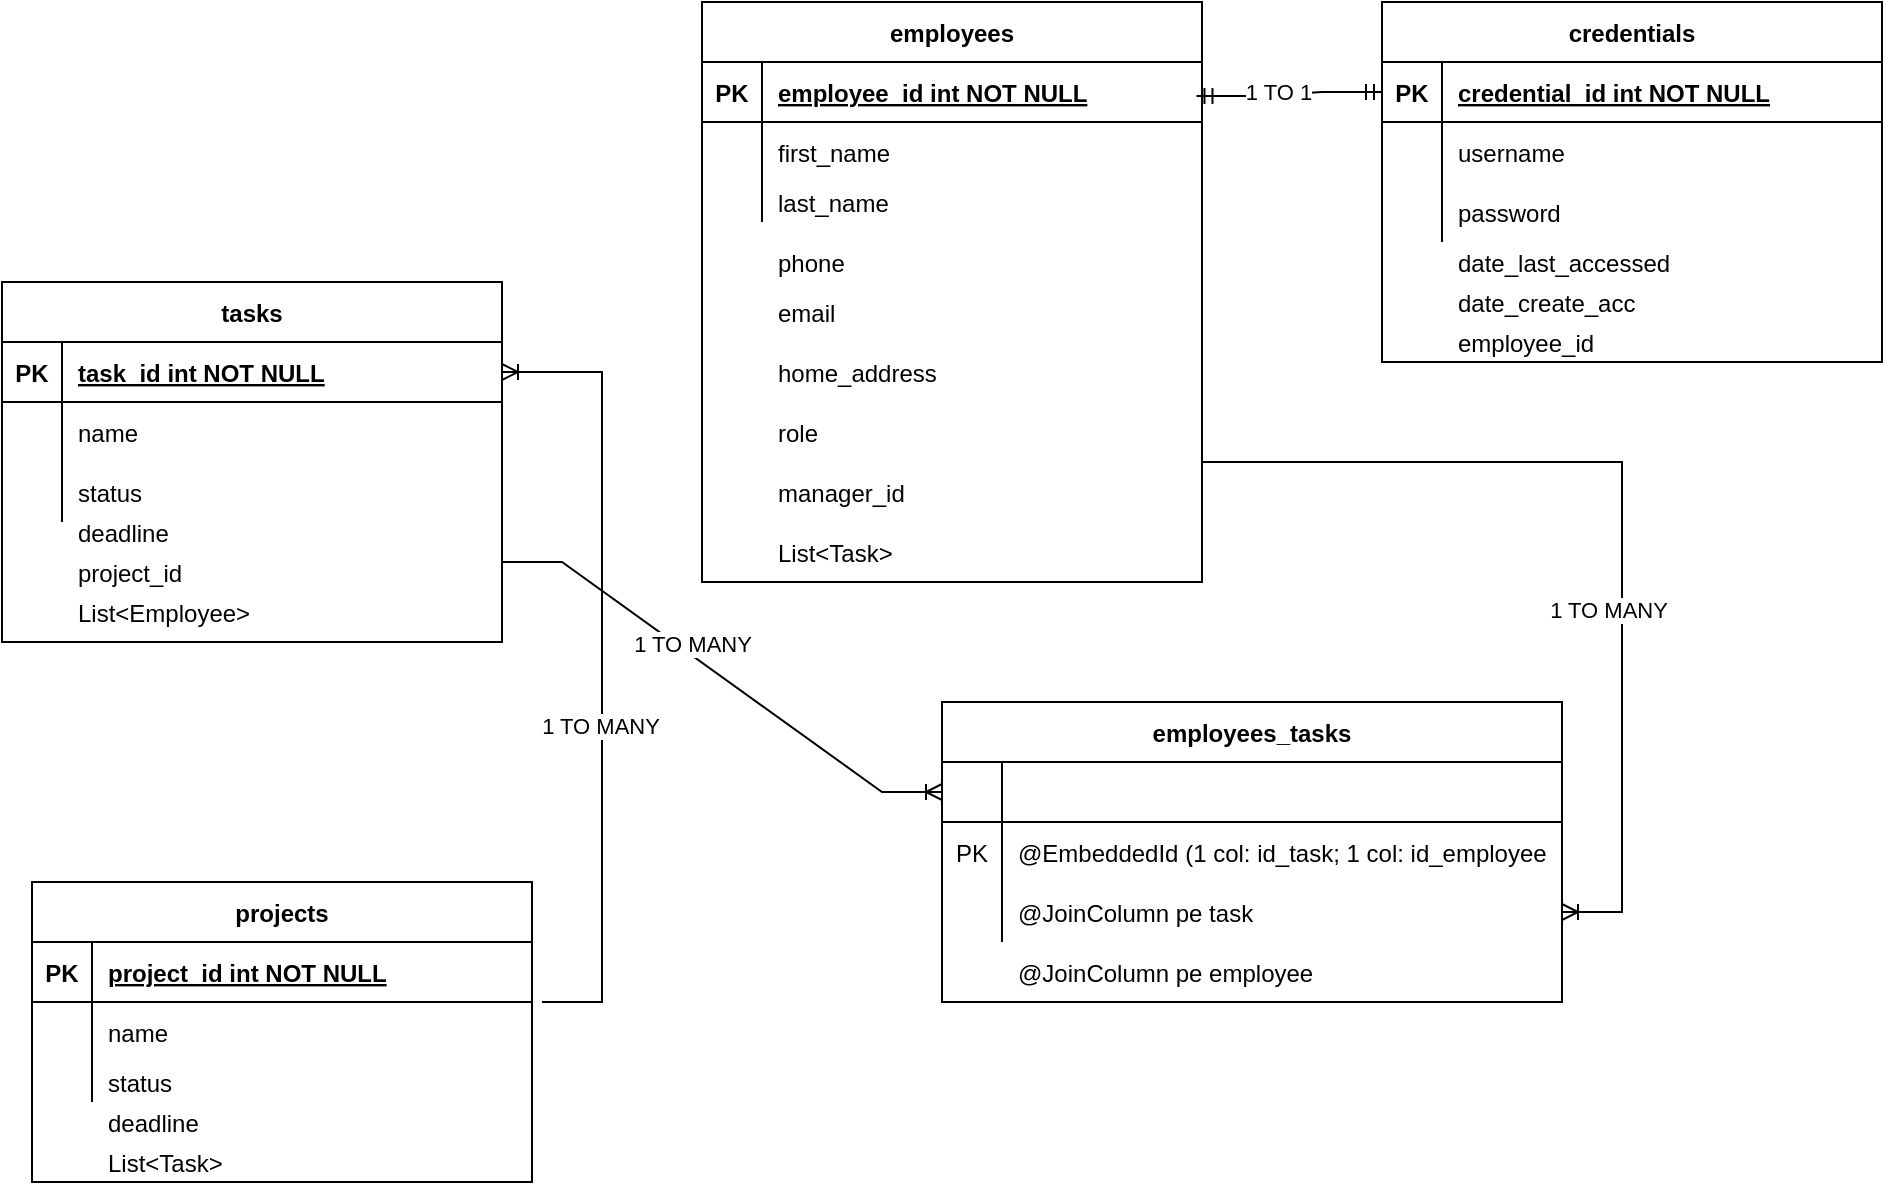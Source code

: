 <mxfile version="15.4.0" type="device"><diagram id="R2lEEEUBdFMjLlhIrx00" name="Page-1"><mxGraphModel dx="1097" dy="689" grid="1" gridSize="10" guides="1" tooltips="1" connect="1" arrows="1" fold="1" page="1" pageScale="1" pageWidth="850" pageHeight="1100" math="0" shadow="0" extFonts="Permanent Marker^https://fonts.googleapis.com/css?family=Permanent+Marker"><root><mxCell id="0"/><mxCell id="1" parent="0"/><mxCell id="C-vyLk0tnHw3VtMMgP7b-2" value="employees" style="shape=table;startSize=30;container=1;collapsible=1;childLayout=tableLayout;fixedRows=1;rowLines=0;fontStyle=1;align=center;resizeLast=1;" parent="1" vertex="1"><mxGeometry x="450" y="120" width="250" height="290" as="geometry"/></mxCell><mxCell id="C-vyLk0tnHw3VtMMgP7b-3" value="" style="shape=partialRectangle;collapsible=0;dropTarget=0;pointerEvents=0;fillColor=none;points=[[0,0.5],[1,0.5]];portConstraint=eastwest;top=0;left=0;right=0;bottom=1;" parent="C-vyLk0tnHw3VtMMgP7b-2" vertex="1"><mxGeometry y="30" width="250" height="30" as="geometry"/></mxCell><mxCell id="C-vyLk0tnHw3VtMMgP7b-4" value="PK" style="shape=partialRectangle;overflow=hidden;connectable=0;fillColor=none;top=0;left=0;bottom=0;right=0;fontStyle=1;" parent="C-vyLk0tnHw3VtMMgP7b-3" vertex="1"><mxGeometry width="30" height="30" as="geometry"><mxRectangle width="30" height="30" as="alternateBounds"/></mxGeometry></mxCell><mxCell id="C-vyLk0tnHw3VtMMgP7b-5" value="employee_id int NOT NULL " style="shape=partialRectangle;overflow=hidden;connectable=0;fillColor=none;top=0;left=0;bottom=0;right=0;align=left;spacingLeft=6;fontStyle=5;" parent="C-vyLk0tnHw3VtMMgP7b-3" vertex="1"><mxGeometry x="30" width="220" height="30" as="geometry"><mxRectangle width="220" height="30" as="alternateBounds"/></mxGeometry></mxCell><mxCell id="C-vyLk0tnHw3VtMMgP7b-6" value="" style="shape=partialRectangle;collapsible=0;dropTarget=0;pointerEvents=0;fillColor=none;points=[[0,0.5],[1,0.5]];portConstraint=eastwest;top=0;left=0;right=0;bottom=0;" parent="C-vyLk0tnHw3VtMMgP7b-2" vertex="1"><mxGeometry y="60" width="250" height="30" as="geometry"/></mxCell><mxCell id="C-vyLk0tnHw3VtMMgP7b-7" value="" style="shape=partialRectangle;overflow=hidden;connectable=0;fillColor=none;top=0;left=0;bottom=0;right=0;" parent="C-vyLk0tnHw3VtMMgP7b-6" vertex="1"><mxGeometry width="30" height="30" as="geometry"><mxRectangle width="30" height="30" as="alternateBounds"/></mxGeometry></mxCell><mxCell id="C-vyLk0tnHw3VtMMgP7b-8" value="first_name" style="shape=partialRectangle;overflow=hidden;connectable=0;fillColor=none;top=0;left=0;bottom=0;right=0;align=left;spacingLeft=6;" parent="C-vyLk0tnHw3VtMMgP7b-6" vertex="1"><mxGeometry x="30" width="220" height="30" as="geometry"><mxRectangle width="220" height="30" as="alternateBounds"/></mxGeometry></mxCell><mxCell id="C-vyLk0tnHw3VtMMgP7b-9" value="" style="shape=partialRectangle;collapsible=0;dropTarget=0;pointerEvents=0;fillColor=none;points=[[0,0.5],[1,0.5]];portConstraint=eastwest;top=0;left=0;right=0;bottom=0;" parent="C-vyLk0tnHw3VtMMgP7b-2" vertex="1"><mxGeometry y="90" width="250" height="20" as="geometry"/></mxCell><mxCell id="C-vyLk0tnHw3VtMMgP7b-10" value="" style="shape=partialRectangle;overflow=hidden;connectable=0;fillColor=none;top=0;left=0;bottom=0;right=0;" parent="C-vyLk0tnHw3VtMMgP7b-9" vertex="1"><mxGeometry width="30" height="20" as="geometry"><mxRectangle width="30" height="20" as="alternateBounds"/></mxGeometry></mxCell><mxCell id="C-vyLk0tnHw3VtMMgP7b-11" value="last_name" style="shape=partialRectangle;overflow=hidden;connectable=0;fillColor=none;top=0;left=0;bottom=0;right=0;align=left;spacingLeft=6;" parent="C-vyLk0tnHw3VtMMgP7b-9" vertex="1"><mxGeometry x="30" width="220" height="20" as="geometry"><mxRectangle width="220" height="20" as="alternateBounds"/></mxGeometry></mxCell><mxCell id="C-vyLk0tnHw3VtMMgP7b-13" value="credentials" style="shape=table;startSize=30;container=1;collapsible=1;childLayout=tableLayout;fixedRows=1;rowLines=0;fontStyle=1;align=center;resizeLast=1;" parent="1" vertex="1"><mxGeometry x="790" y="120" width="250" height="180" as="geometry"/></mxCell><mxCell id="C-vyLk0tnHw3VtMMgP7b-14" value="" style="shape=partialRectangle;collapsible=0;dropTarget=0;pointerEvents=0;fillColor=none;points=[[0,0.5],[1,0.5]];portConstraint=eastwest;top=0;left=0;right=0;bottom=1;" parent="C-vyLk0tnHw3VtMMgP7b-13" vertex="1"><mxGeometry y="30" width="250" height="30" as="geometry"/></mxCell><mxCell id="C-vyLk0tnHw3VtMMgP7b-15" value="PK" style="shape=partialRectangle;overflow=hidden;connectable=0;fillColor=none;top=0;left=0;bottom=0;right=0;fontStyle=1;" parent="C-vyLk0tnHw3VtMMgP7b-14" vertex="1"><mxGeometry width="30" height="30" as="geometry"><mxRectangle width="30" height="30" as="alternateBounds"/></mxGeometry></mxCell><mxCell id="C-vyLk0tnHw3VtMMgP7b-16" value="credential_id int NOT NULL " style="shape=partialRectangle;overflow=hidden;connectable=0;fillColor=none;top=0;left=0;bottom=0;right=0;align=left;spacingLeft=6;fontStyle=5;" parent="C-vyLk0tnHw3VtMMgP7b-14" vertex="1"><mxGeometry x="30" width="220" height="30" as="geometry"><mxRectangle width="220" height="30" as="alternateBounds"/></mxGeometry></mxCell><mxCell id="C-vyLk0tnHw3VtMMgP7b-17" value="" style="shape=partialRectangle;collapsible=0;dropTarget=0;pointerEvents=0;fillColor=none;points=[[0,0.5],[1,0.5]];portConstraint=eastwest;top=0;left=0;right=0;bottom=0;" parent="C-vyLk0tnHw3VtMMgP7b-13" vertex="1"><mxGeometry y="60" width="250" height="30" as="geometry"/></mxCell><mxCell id="C-vyLk0tnHw3VtMMgP7b-18" value="" style="shape=partialRectangle;overflow=hidden;connectable=0;fillColor=none;top=0;left=0;bottom=0;right=0;" parent="C-vyLk0tnHw3VtMMgP7b-17" vertex="1"><mxGeometry width="30" height="30" as="geometry"><mxRectangle width="30" height="30" as="alternateBounds"/></mxGeometry></mxCell><mxCell id="C-vyLk0tnHw3VtMMgP7b-19" value="username" style="shape=partialRectangle;overflow=hidden;connectable=0;fillColor=none;top=0;left=0;bottom=0;right=0;align=left;spacingLeft=6;" parent="C-vyLk0tnHw3VtMMgP7b-17" vertex="1"><mxGeometry x="30" width="220" height="30" as="geometry"><mxRectangle width="220" height="30" as="alternateBounds"/></mxGeometry></mxCell><mxCell id="C-vyLk0tnHw3VtMMgP7b-20" value="" style="shape=partialRectangle;collapsible=0;dropTarget=0;pointerEvents=0;fillColor=none;points=[[0,0.5],[1,0.5]];portConstraint=eastwest;top=0;left=0;right=0;bottom=0;" parent="C-vyLk0tnHw3VtMMgP7b-13" vertex="1"><mxGeometry y="90" width="250" height="30" as="geometry"/></mxCell><mxCell id="C-vyLk0tnHw3VtMMgP7b-21" value="" style="shape=partialRectangle;overflow=hidden;connectable=0;fillColor=none;top=0;left=0;bottom=0;right=0;" parent="C-vyLk0tnHw3VtMMgP7b-20" vertex="1"><mxGeometry width="30" height="30" as="geometry"><mxRectangle width="30" height="30" as="alternateBounds"/></mxGeometry></mxCell><mxCell id="C-vyLk0tnHw3VtMMgP7b-22" value="password" style="shape=partialRectangle;overflow=hidden;connectable=0;fillColor=none;top=0;left=0;bottom=0;right=0;align=left;spacingLeft=6;" parent="C-vyLk0tnHw3VtMMgP7b-20" vertex="1"><mxGeometry x="30" width="220" height="30" as="geometry"><mxRectangle width="220" height="30" as="alternateBounds"/></mxGeometry></mxCell><mxCell id="ia0K7sIb8tZt_uEATC-8-1" value="tasks" style="shape=table;startSize=30;container=1;collapsible=1;childLayout=tableLayout;fixedRows=1;rowLines=0;fontStyle=1;align=center;resizeLast=1;" parent="1" vertex="1"><mxGeometry x="100" y="260" width="250" height="180" as="geometry"/></mxCell><mxCell id="ia0K7sIb8tZt_uEATC-8-2" value="" style="shape=partialRectangle;collapsible=0;dropTarget=0;pointerEvents=0;fillColor=none;points=[[0,0.5],[1,0.5]];portConstraint=eastwest;top=0;left=0;right=0;bottom=1;" parent="ia0K7sIb8tZt_uEATC-8-1" vertex="1"><mxGeometry y="30" width="250" height="30" as="geometry"/></mxCell><mxCell id="ia0K7sIb8tZt_uEATC-8-3" value="PK" style="shape=partialRectangle;overflow=hidden;connectable=0;fillColor=none;top=0;left=0;bottom=0;right=0;fontStyle=1;" parent="ia0K7sIb8tZt_uEATC-8-2" vertex="1"><mxGeometry width="30" height="30" as="geometry"><mxRectangle width="30" height="30" as="alternateBounds"/></mxGeometry></mxCell><mxCell id="ia0K7sIb8tZt_uEATC-8-4" value="task_id int NOT NULL " style="shape=partialRectangle;overflow=hidden;connectable=0;fillColor=none;top=0;left=0;bottom=0;right=0;align=left;spacingLeft=6;fontStyle=5;" parent="ia0K7sIb8tZt_uEATC-8-2" vertex="1"><mxGeometry x="30" width="220" height="30" as="geometry"><mxRectangle width="220" height="30" as="alternateBounds"/></mxGeometry></mxCell><mxCell id="ia0K7sIb8tZt_uEATC-8-5" value="" style="shape=partialRectangle;collapsible=0;dropTarget=0;pointerEvents=0;fillColor=none;points=[[0,0.5],[1,0.5]];portConstraint=eastwest;top=0;left=0;right=0;bottom=0;" parent="ia0K7sIb8tZt_uEATC-8-1" vertex="1"><mxGeometry y="60" width="250" height="30" as="geometry"/></mxCell><mxCell id="ia0K7sIb8tZt_uEATC-8-6" value="" style="shape=partialRectangle;overflow=hidden;connectable=0;fillColor=none;top=0;left=0;bottom=0;right=0;" parent="ia0K7sIb8tZt_uEATC-8-5" vertex="1"><mxGeometry width="30" height="30" as="geometry"><mxRectangle width="30" height="30" as="alternateBounds"/></mxGeometry></mxCell><mxCell id="ia0K7sIb8tZt_uEATC-8-7" value="name" style="shape=partialRectangle;overflow=hidden;connectable=0;fillColor=none;top=0;left=0;bottom=0;right=0;align=left;spacingLeft=6;" parent="ia0K7sIb8tZt_uEATC-8-5" vertex="1"><mxGeometry x="30" width="220" height="30" as="geometry"><mxRectangle width="220" height="30" as="alternateBounds"/></mxGeometry></mxCell><mxCell id="ia0K7sIb8tZt_uEATC-8-8" value="" style="shape=partialRectangle;collapsible=0;dropTarget=0;pointerEvents=0;fillColor=none;points=[[0,0.5],[1,0.5]];portConstraint=eastwest;top=0;left=0;right=0;bottom=0;" parent="ia0K7sIb8tZt_uEATC-8-1" vertex="1"><mxGeometry y="90" width="250" height="30" as="geometry"/></mxCell><mxCell id="ia0K7sIb8tZt_uEATC-8-9" value="" style="shape=partialRectangle;overflow=hidden;connectable=0;fillColor=none;top=0;left=0;bottom=0;right=0;" parent="ia0K7sIb8tZt_uEATC-8-8" vertex="1"><mxGeometry width="30" height="30" as="geometry"><mxRectangle width="30" height="30" as="alternateBounds"/></mxGeometry></mxCell><mxCell id="ia0K7sIb8tZt_uEATC-8-10" value="status" style="shape=partialRectangle;overflow=hidden;connectable=0;fillColor=none;top=0;left=0;bottom=0;right=0;align=left;spacingLeft=6;" parent="ia0K7sIb8tZt_uEATC-8-8" vertex="1"><mxGeometry x="30" width="220" height="30" as="geometry"><mxRectangle width="220" height="30" as="alternateBounds"/></mxGeometry></mxCell><mxCell id="ia0K7sIb8tZt_uEATC-8-11" value="date_create_acc" style="shape=partialRectangle;overflow=hidden;connectable=0;fillColor=none;top=0;left=0;bottom=0;right=0;align=left;spacingLeft=6;" parent="1" vertex="1"><mxGeometry x="820" y="260" width="220" height="20" as="geometry"><mxRectangle width="220" height="20" as="alternateBounds"/></mxGeometry></mxCell><mxCell id="ia0K7sIb8tZt_uEATC-8-13" value="date_last_accessed" style="shape=partialRectangle;overflow=hidden;connectable=0;fillColor=none;top=0;left=0;bottom=0;right=0;align=left;spacingLeft=6;" parent="1" vertex="1"><mxGeometry x="820" y="240" width="220" height="20" as="geometry"><mxRectangle width="220" height="20" as="alternateBounds"/></mxGeometry></mxCell><mxCell id="ia0K7sIb8tZt_uEATC-8-15" value="" style="edgeStyle=entityRelationEdgeStyle;fontSize=12;html=1;endArrow=ERmandOne;startArrow=ERmandOne;rounded=0;entryX=0.989;entryY=0.162;entryDx=0;entryDy=0;entryPerimeter=0;" parent="1" source="C-vyLk0tnHw3VtMMgP7b-14" target="C-vyLk0tnHw3VtMMgP7b-2" edge="1"><mxGeometry width="100" height="100" relative="1" as="geometry"><mxPoint x="700" y="370" as="sourcePoint"/><mxPoint x="770" y="135" as="targetPoint"/></mxGeometry></mxCell><mxCell id="ia0K7sIb8tZt_uEATC-8-16" value="1 TO 1" style="edgeLabel;html=1;align=center;verticalAlign=middle;resizable=0;points=[];" parent="ia0K7sIb8tZt_uEATC-8-15" vertex="1" connectable="0"><mxGeometry x="0.122" y="-2" relative="1" as="geometry"><mxPoint as="offset"/></mxGeometry></mxCell><mxCell id="ia0K7sIb8tZt_uEATC-8-19" value="phone" style="shape=partialRectangle;overflow=hidden;connectable=0;fillColor=none;top=0;left=0;bottom=0;right=0;align=left;spacingLeft=6;" parent="1" vertex="1"><mxGeometry x="480" y="235" width="220" height="30" as="geometry"/></mxCell><mxCell id="ia0K7sIb8tZt_uEATC-8-20" value="email" style="shape=partialRectangle;overflow=hidden;connectable=0;fillColor=none;top=0;left=0;bottom=0;right=0;align=left;spacingLeft=6;" parent="1" vertex="1"><mxGeometry x="480" y="260" width="220" height="30" as="geometry"/></mxCell><mxCell id="ia0K7sIb8tZt_uEATC-8-21" value="home_address" style="shape=partialRectangle;overflow=hidden;connectable=0;fillColor=none;top=0;left=0;bottom=0;right=0;align=left;spacingLeft=6;" parent="1" vertex="1"><mxGeometry x="480" y="290" width="220" height="30" as="geometry"/></mxCell><mxCell id="ia0K7sIb8tZt_uEATC-8-22" value="List&lt;Task&gt;" style="shape=partialRectangle;overflow=hidden;connectable=0;fillColor=none;top=0;left=0;bottom=0;right=0;align=left;spacingLeft=6;" parent="1" vertex="1"><mxGeometry x="480" y="380" width="220" height="30" as="geometry"/></mxCell><mxCell id="ia0K7sIb8tZt_uEATC-8-23" value="role" style="shape=partialRectangle;overflow=hidden;connectable=0;fillColor=none;top=0;left=0;bottom=0;right=0;align=left;spacingLeft=6;" parent="1" vertex="1"><mxGeometry x="480" y="320" width="220" height="30" as="geometry"/></mxCell><mxCell id="ia0K7sIb8tZt_uEATC-8-24" value="manager_id" style="shape=partialRectangle;overflow=hidden;connectable=0;fillColor=none;top=0;left=0;bottom=0;right=0;align=left;spacingLeft=6;" parent="1" vertex="1"><mxGeometry x="480" y="350" width="220" height="30" as="geometry"/></mxCell><mxCell id="ia0K7sIb8tZt_uEATC-8-27" value="deadline" style="shape=partialRectangle;overflow=hidden;connectable=0;fillColor=none;top=0;left=0;bottom=0;right=0;align=left;spacingLeft=6;" parent="1" vertex="1"><mxGeometry x="130" y="370" width="220" height="30" as="geometry"><mxRectangle width="220" height="30" as="alternateBounds"/></mxGeometry></mxCell><mxCell id="ia0K7sIb8tZt_uEATC-8-28" value="project_id" style="shape=partialRectangle;overflow=hidden;connectable=0;fillColor=none;top=0;left=0;bottom=0;right=0;align=left;spacingLeft=6;" parent="1" vertex="1"><mxGeometry x="130" y="390" width="220" height="30" as="geometry"><mxRectangle width="220" height="30" as="alternateBounds"/></mxGeometry></mxCell><mxCell id="ia0K7sIb8tZt_uEATC-8-29" value="List&lt;Employee&gt;" style="shape=partialRectangle;overflow=hidden;connectable=0;fillColor=none;top=0;left=0;bottom=0;right=0;align=left;spacingLeft=6;" parent="1" vertex="1"><mxGeometry x="130" y="410" width="220" height="30" as="geometry"><mxRectangle width="220" height="30" as="alternateBounds"/></mxGeometry></mxCell><mxCell id="ia0K7sIb8tZt_uEATC-8-50" value="projects" style="shape=table;startSize=30;container=1;collapsible=1;childLayout=tableLayout;fixedRows=1;rowLines=0;fontStyle=1;align=center;resizeLast=1;" parent="1" vertex="1"><mxGeometry x="115" y="560" width="250" height="150" as="geometry"/></mxCell><mxCell id="ia0K7sIb8tZt_uEATC-8-51" value="" style="shape=partialRectangle;collapsible=0;dropTarget=0;pointerEvents=0;fillColor=none;points=[[0,0.5],[1,0.5]];portConstraint=eastwest;top=0;left=0;right=0;bottom=1;" parent="ia0K7sIb8tZt_uEATC-8-50" vertex="1"><mxGeometry y="30" width="250" height="30" as="geometry"/></mxCell><mxCell id="ia0K7sIb8tZt_uEATC-8-52" value="PK" style="shape=partialRectangle;overflow=hidden;connectable=0;fillColor=none;top=0;left=0;bottom=0;right=0;fontStyle=1;" parent="ia0K7sIb8tZt_uEATC-8-51" vertex="1"><mxGeometry width="30" height="30" as="geometry"><mxRectangle width="30" height="30" as="alternateBounds"/></mxGeometry></mxCell><mxCell id="ia0K7sIb8tZt_uEATC-8-53" value="project_id int NOT NULL " style="shape=partialRectangle;overflow=hidden;connectable=0;fillColor=none;top=0;left=0;bottom=0;right=0;align=left;spacingLeft=6;fontStyle=5;" parent="ia0K7sIb8tZt_uEATC-8-51" vertex="1"><mxGeometry x="30" width="220" height="30" as="geometry"><mxRectangle width="220" height="30" as="alternateBounds"/></mxGeometry></mxCell><mxCell id="ia0K7sIb8tZt_uEATC-8-54" value="" style="shape=partialRectangle;collapsible=0;dropTarget=0;pointerEvents=0;fillColor=none;points=[[0,0.5],[1,0.5]];portConstraint=eastwest;top=0;left=0;right=0;bottom=0;" parent="ia0K7sIb8tZt_uEATC-8-50" vertex="1"><mxGeometry y="60" width="250" height="30" as="geometry"/></mxCell><mxCell id="ia0K7sIb8tZt_uEATC-8-55" value="" style="shape=partialRectangle;overflow=hidden;connectable=0;fillColor=none;top=0;left=0;bottom=0;right=0;" parent="ia0K7sIb8tZt_uEATC-8-54" vertex="1"><mxGeometry width="30" height="30" as="geometry"><mxRectangle width="30" height="30" as="alternateBounds"/></mxGeometry></mxCell><mxCell id="ia0K7sIb8tZt_uEATC-8-56" value="name" style="shape=partialRectangle;overflow=hidden;connectable=0;fillColor=none;top=0;left=0;bottom=0;right=0;align=left;spacingLeft=6;" parent="ia0K7sIb8tZt_uEATC-8-54" vertex="1"><mxGeometry x="30" width="220" height="30" as="geometry"><mxRectangle width="220" height="30" as="alternateBounds"/></mxGeometry></mxCell><mxCell id="ia0K7sIb8tZt_uEATC-8-57" value="" style="shape=partialRectangle;collapsible=0;dropTarget=0;pointerEvents=0;fillColor=none;points=[[0,0.5],[1,0.5]];portConstraint=eastwest;top=0;left=0;right=0;bottom=0;" parent="ia0K7sIb8tZt_uEATC-8-50" vertex="1"><mxGeometry y="90" width="250" height="20" as="geometry"/></mxCell><mxCell id="ia0K7sIb8tZt_uEATC-8-58" value="" style="shape=partialRectangle;overflow=hidden;connectable=0;fillColor=none;top=0;left=0;bottom=0;right=0;" parent="ia0K7sIb8tZt_uEATC-8-57" vertex="1"><mxGeometry width="30" height="20" as="geometry"><mxRectangle width="30" height="20" as="alternateBounds"/></mxGeometry></mxCell><mxCell id="ia0K7sIb8tZt_uEATC-8-59" value="status" style="shape=partialRectangle;overflow=hidden;connectable=0;fillColor=none;top=0;left=0;bottom=0;right=0;align=left;spacingLeft=6;" parent="ia0K7sIb8tZt_uEATC-8-57" vertex="1"><mxGeometry x="30" width="220" height="20" as="geometry"><mxRectangle width="220" height="20" as="alternateBounds"/></mxGeometry></mxCell><mxCell id="ia0K7sIb8tZt_uEATC-8-60" value="deadline" style="shape=partialRectangle;overflow=hidden;connectable=0;fillColor=none;top=0;left=0;bottom=0;right=0;align=left;spacingLeft=6;" parent="1" vertex="1"><mxGeometry x="145" y="670" width="220" height="20" as="geometry"><mxRectangle width="220" height="20" as="alternateBounds"/></mxGeometry></mxCell><mxCell id="ia0K7sIb8tZt_uEATC-8-61" value="List&lt;Task&gt;" style="shape=partialRectangle;overflow=hidden;connectable=0;fillColor=none;top=0;left=0;bottom=0;right=0;align=left;spacingLeft=6;" parent="1" vertex="1"><mxGeometry x="145" y="690" width="220" height="20" as="geometry"><mxRectangle width="220" height="20" as="alternateBounds"/></mxGeometry></mxCell><mxCell id="ia0K7sIb8tZt_uEATC-8-62" value="" style="edgeStyle=entityRelationEdgeStyle;fontSize=12;html=1;endArrow=ERoneToMany;rounded=0;" parent="1" target="ia0K7sIb8tZt_uEATC-8-2" edge="1"><mxGeometry width="100" height="100" relative="1" as="geometry"><mxPoint x="370" y="620" as="sourcePoint"/><mxPoint x="30" y="360" as="targetPoint"/></mxGeometry></mxCell><mxCell id="ia0K7sIb8tZt_uEATC-8-63" value="1 TO MANY" style="edgeLabel;html=1;align=center;verticalAlign=middle;resizable=0;points=[];" parent="ia0K7sIb8tZt_uEATC-8-62" vertex="1" connectable="0"><mxGeometry x="-0.163" y="2" relative="1" as="geometry"><mxPoint x="1" y="-3" as="offset"/></mxGeometry></mxCell><mxCell id="ia0K7sIb8tZt_uEATC-8-64" value="employees_tasks" style="shape=table;startSize=30;container=1;collapsible=1;childLayout=tableLayout;fixedRows=1;rowLines=0;fontStyle=1;align=center;resizeLast=1;" parent="1" vertex="1"><mxGeometry x="570" y="470" width="310" height="150" as="geometry"/></mxCell><mxCell id="ia0K7sIb8tZt_uEATC-8-65" value="" style="shape=partialRectangle;collapsible=0;dropTarget=0;pointerEvents=0;fillColor=none;points=[[0,0.5],[1,0.5]];portConstraint=eastwest;top=0;left=0;right=0;bottom=1;" parent="ia0K7sIb8tZt_uEATC-8-64" vertex="1"><mxGeometry y="30" width="310" height="30" as="geometry"/></mxCell><mxCell id="ia0K7sIb8tZt_uEATC-8-66" value="" style="shape=partialRectangle;overflow=hidden;connectable=0;fillColor=none;top=0;left=0;bottom=0;right=0;fontStyle=1;" parent="ia0K7sIb8tZt_uEATC-8-65" vertex="1"><mxGeometry width="30" height="30" as="geometry"><mxRectangle width="30" height="30" as="alternateBounds"/></mxGeometry></mxCell><mxCell id="ia0K7sIb8tZt_uEATC-8-67" value="" style="shape=partialRectangle;overflow=hidden;connectable=0;fillColor=none;top=0;left=0;bottom=0;right=0;align=left;spacingLeft=6;fontStyle=5;" parent="ia0K7sIb8tZt_uEATC-8-65" vertex="1"><mxGeometry x="30" width="280" height="30" as="geometry"><mxRectangle width="280" height="30" as="alternateBounds"/></mxGeometry></mxCell><mxCell id="ia0K7sIb8tZt_uEATC-8-68" value="" style="shape=partialRectangle;collapsible=0;dropTarget=0;pointerEvents=0;fillColor=none;points=[[0,0.5],[1,0.5]];portConstraint=eastwest;top=0;left=0;right=0;bottom=0;" parent="ia0K7sIb8tZt_uEATC-8-64" vertex="1"><mxGeometry y="60" width="310" height="30" as="geometry"/></mxCell><mxCell id="ia0K7sIb8tZt_uEATC-8-69" value="PK" style="shape=partialRectangle;overflow=hidden;connectable=0;fillColor=none;top=0;left=0;bottom=0;right=0;" parent="ia0K7sIb8tZt_uEATC-8-68" vertex="1"><mxGeometry width="30" height="30" as="geometry"><mxRectangle width="30" height="30" as="alternateBounds"/></mxGeometry></mxCell><mxCell id="ia0K7sIb8tZt_uEATC-8-70" value="@EmbeddedId (1 col: id_task; 1 col: id_employee" style="shape=partialRectangle;overflow=hidden;connectable=0;fillColor=none;top=0;left=0;bottom=0;right=0;align=left;spacingLeft=6;" parent="ia0K7sIb8tZt_uEATC-8-68" vertex="1"><mxGeometry x="30" width="280" height="30" as="geometry"><mxRectangle width="280" height="30" as="alternateBounds"/></mxGeometry></mxCell><mxCell id="ia0K7sIb8tZt_uEATC-8-71" value="" style="shape=partialRectangle;collapsible=0;dropTarget=0;pointerEvents=0;fillColor=none;points=[[0,0.5],[1,0.5]];portConstraint=eastwest;top=0;left=0;right=0;bottom=0;" parent="ia0K7sIb8tZt_uEATC-8-64" vertex="1"><mxGeometry y="90" width="310" height="30" as="geometry"/></mxCell><mxCell id="ia0K7sIb8tZt_uEATC-8-72" value="" style="shape=partialRectangle;overflow=hidden;connectable=0;fillColor=none;top=0;left=0;bottom=0;right=0;" parent="ia0K7sIb8tZt_uEATC-8-71" vertex="1"><mxGeometry width="30" height="30" as="geometry"><mxRectangle width="30" height="30" as="alternateBounds"/></mxGeometry></mxCell><mxCell id="ia0K7sIb8tZt_uEATC-8-73" value="@JoinColumn pe task" style="shape=partialRectangle;overflow=hidden;connectable=0;fillColor=none;top=0;left=0;bottom=0;right=0;align=left;spacingLeft=6;" parent="ia0K7sIb8tZt_uEATC-8-71" vertex="1"><mxGeometry x="30" width="280" height="30" as="geometry"><mxRectangle width="280" height="30" as="alternateBounds"/></mxGeometry></mxCell><mxCell id="ia0K7sIb8tZt_uEATC-8-74" value="@JoinColumn pe employee" style="shape=partialRectangle;overflow=hidden;connectable=0;fillColor=none;top=0;left=0;bottom=0;right=0;align=left;spacingLeft=6;" parent="1" vertex="1"><mxGeometry x="600" y="590" width="280" height="30" as="geometry"><mxRectangle width="280" height="30" as="alternateBounds"/></mxGeometry></mxCell><mxCell id="ia0K7sIb8tZt_uEATC-8-75" value="" style="edgeStyle=entityRelationEdgeStyle;fontSize=12;html=1;endArrow=ERoneToMany;rounded=0;entryX=0;entryY=0.5;entryDx=0;entryDy=0;" parent="1" target="ia0K7sIb8tZt_uEATC-8-65" edge="1"><mxGeometry width="100" height="100" relative="1" as="geometry"><mxPoint x="350" y="400" as="sourcePoint"/><mxPoint x="380" y="500" as="targetPoint"/></mxGeometry></mxCell><mxCell id="ia0K7sIb8tZt_uEATC-8-76" value="1 TO MANY" style="edgeLabel;html=1;align=center;verticalAlign=middle;resizable=0;points=[];" parent="ia0K7sIb8tZt_uEATC-8-75" vertex="1" connectable="0"><mxGeometry x="-0.163" y="2" relative="1" as="geometry"><mxPoint x="1" y="-3" as="offset"/></mxGeometry></mxCell><mxCell id="ia0K7sIb8tZt_uEATC-8-77" value="" style="edgeStyle=entityRelationEdgeStyle;fontSize=12;html=1;endArrow=ERoneToMany;rounded=0;" parent="1" target="ia0K7sIb8tZt_uEATC-8-71" edge="1"><mxGeometry width="100" height="100" relative="1" as="geometry"><mxPoint x="700" y="350" as="sourcePoint"/><mxPoint x="960" y="402.15" as="targetPoint"/></mxGeometry></mxCell><mxCell id="ia0K7sIb8tZt_uEATC-8-78" value="1 TO MANY" style="edgeLabel;html=1;align=center;verticalAlign=middle;resizable=0;points=[];" parent="ia0K7sIb8tZt_uEATC-8-77" vertex="1" connectable="0"><mxGeometry x="-0.163" y="2" relative="1" as="geometry"><mxPoint x="8" y="76" as="offset"/></mxGeometry></mxCell><mxCell id="ia0K7sIb8tZt_uEATC-8-79" value="" style="shape=partialRectangle;overflow=hidden;connectable=0;fillColor=none;top=0;left=0;bottom=0;right=0;" parent="1" vertex="1"><mxGeometry x="115" y="680" width="30" height="30" as="geometry"><mxRectangle width="30" height="30" as="alternateBounds"/></mxGeometry></mxCell><mxCell id="ia0K7sIb8tZt_uEATC-8-80" value="" style="shape=partialRectangle;overflow=hidden;connectable=0;fillColor=none;top=0;left=0;bottom=0;right=0;" parent="1" vertex="1"><mxGeometry x="100" y="390" width="30" height="30" as="geometry"><mxRectangle width="30" height="30" as="alternateBounds"/></mxGeometry></mxCell><mxCell id="ia0K7sIb8tZt_uEATC-8-81" value="employee_id" style="shape=partialRectangle;overflow=hidden;connectable=0;fillColor=none;top=0;left=0;bottom=0;right=0;align=left;spacingLeft=6;" parent="1" vertex="1"><mxGeometry x="820" y="280" width="220" height="20" as="geometry"><mxRectangle width="220" height="20" as="alternateBounds"/></mxGeometry></mxCell></root></mxGraphModel></diagram></mxfile>